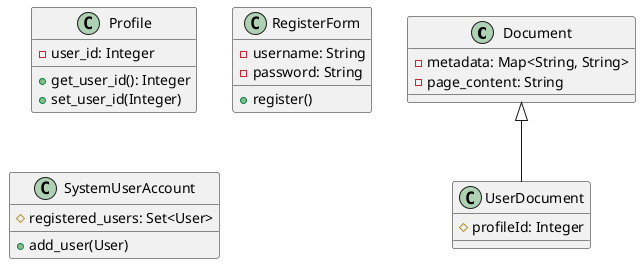 @startuml
class Document {
    - metadata: Map<String, String>
    - page_content: String
}

class UserDocument extends Document {
    # profileId: Integer
}

class Profile {
    - user_id: Integer
    + get_user_id(): Integer
    + set_user_id(Integer)
}

class RegisterForm {
    - username: String
    - password: String
    + register()
}

class SystemUserAccount {
    # registered_users: Set<User>
    + add_user(User)
}

@enduml